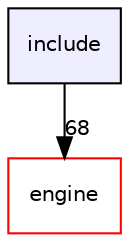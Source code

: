 digraph "include" {
  compound=true
  node [ fontsize="10", fontname="Helvetica"];
  edge [ labelfontsize="10", labelfontname="Helvetica"];
  dir_d44c64559bbebec7f509842c48db8b23 [shape=box, label="include", style="filled", fillcolor="#eeeeff", pencolor="black", URL="dir_d44c64559bbebec7f509842c48db8b23.html"];
  dir_996f45160da62e1a3d7f6046fad68f51 [shape=box label="engine" fillcolor="white" style="filled" color="red" URL="dir_996f45160da62e1a3d7f6046fad68f51.html"];
  dir_d44c64559bbebec7f509842c48db8b23->dir_996f45160da62e1a3d7f6046fad68f51 [headlabel="68", labeldistance=1.5 headhref="dir_000006_000004.html"];
}
